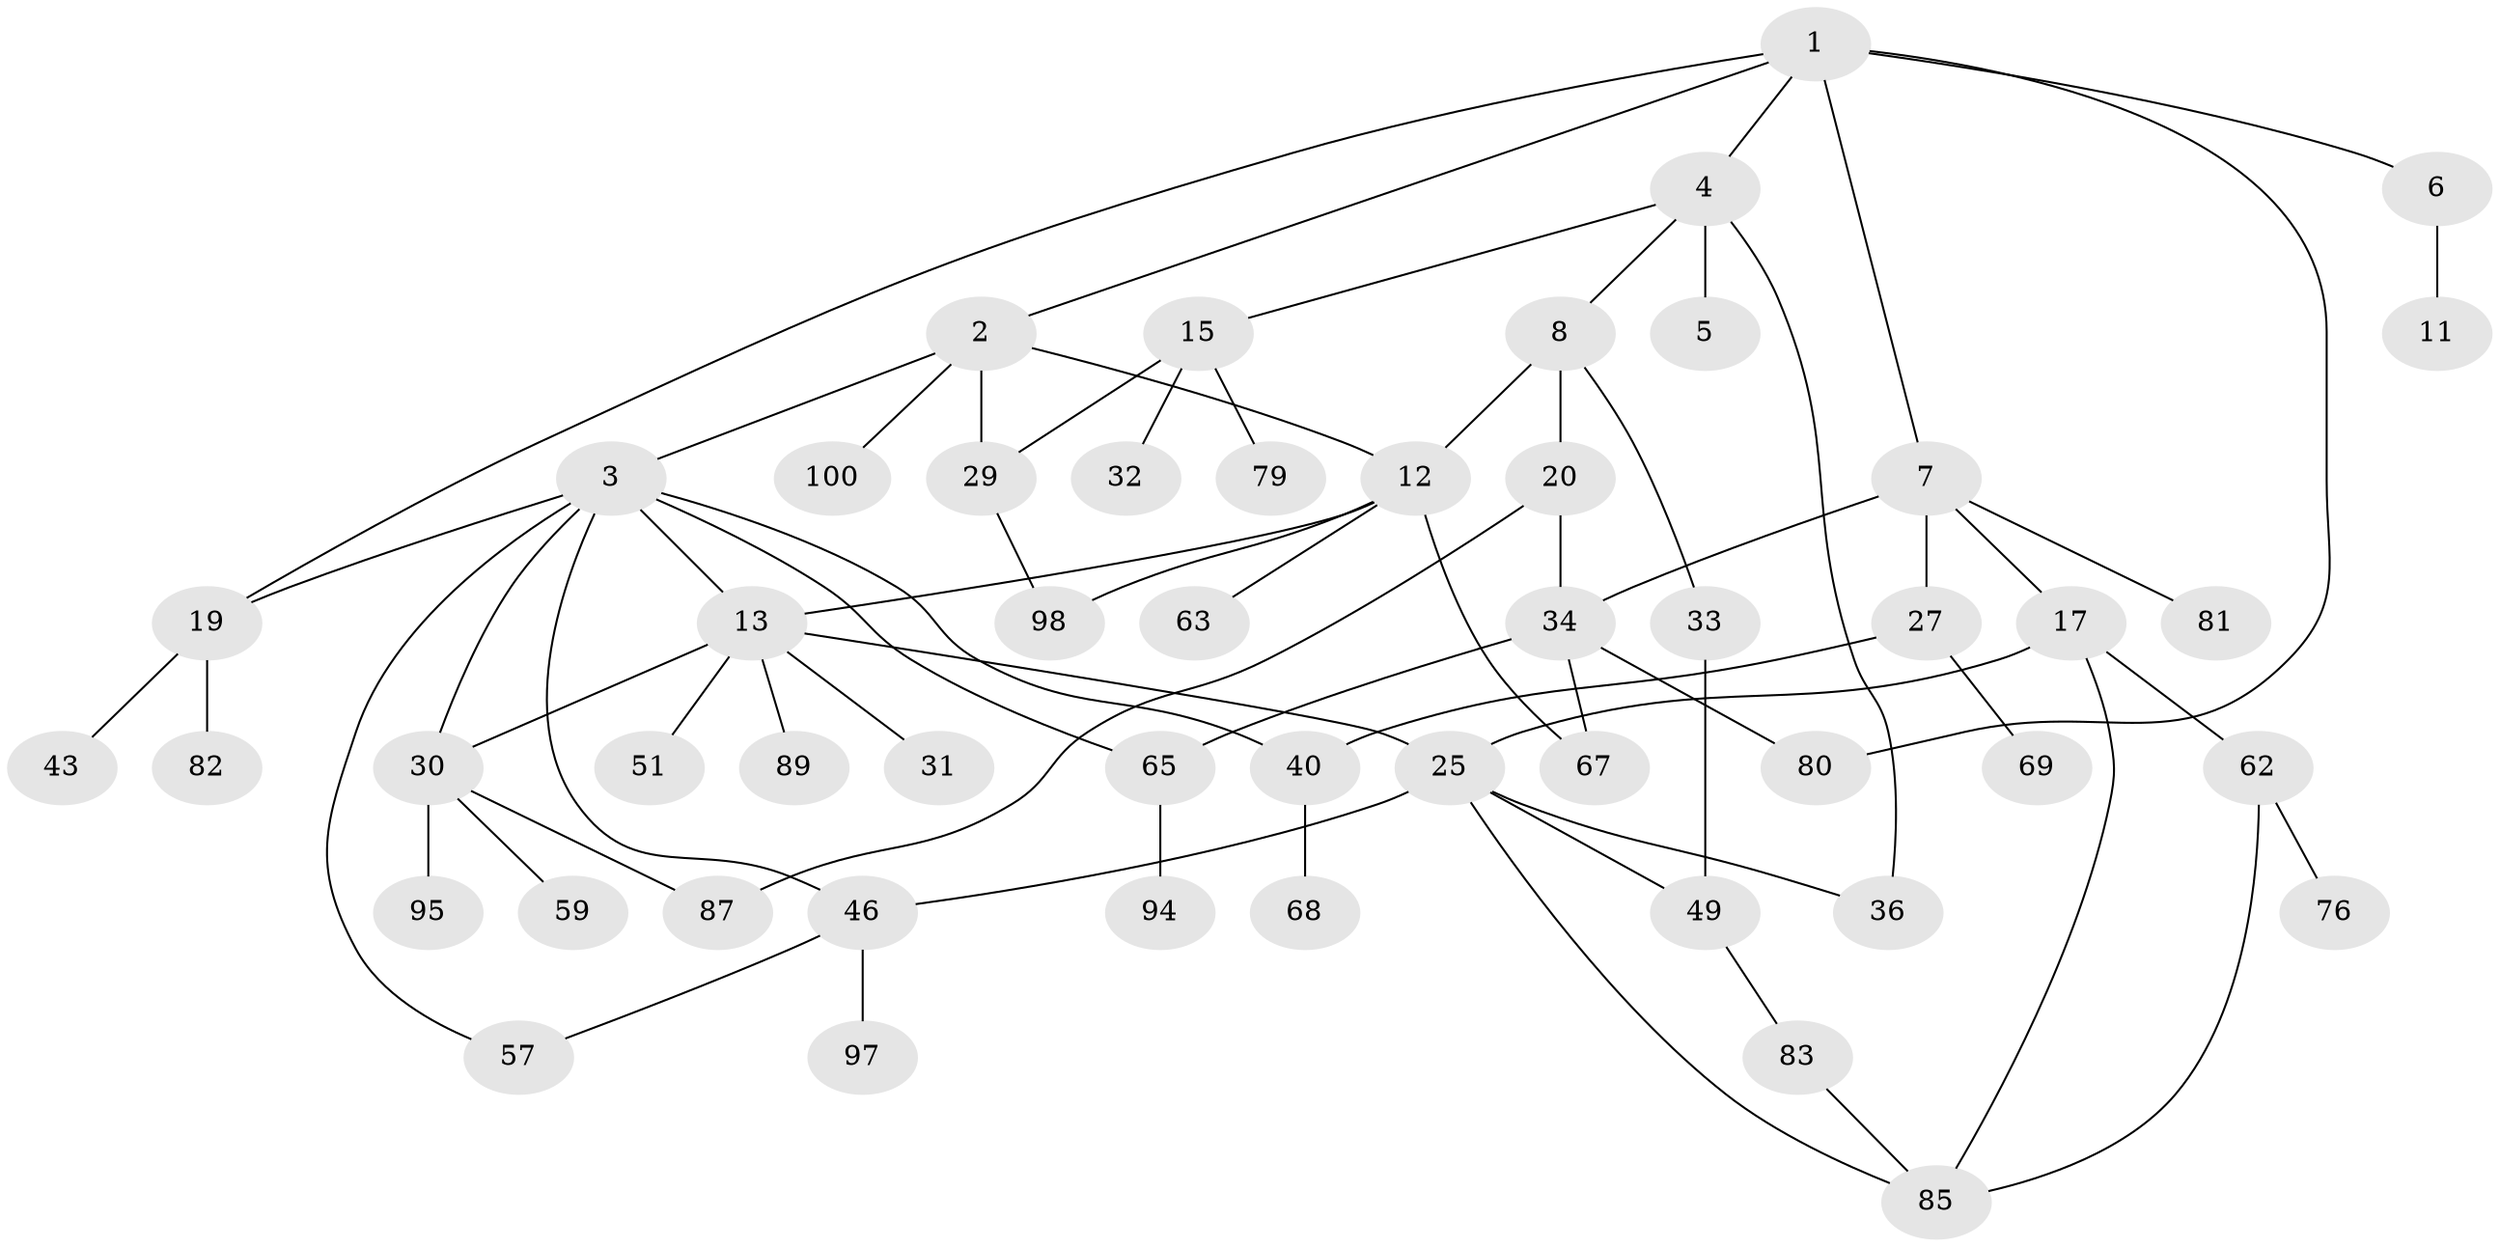 // original degree distribution, {6: 0.00980392156862745, 5: 0.058823529411764705, 4: 0.14705882352941177, 1: 0.3235294117647059, 2: 0.23529411764705882, 3: 0.22549019607843138}
// Generated by graph-tools (version 1.1) at 2025/13/03/09/25 04:13:23]
// undirected, 51 vertices, 70 edges
graph export_dot {
graph [start="1"]
  node [color=gray90,style=filled];
  1;
  2;
  3 [super="+42+10+9"];
  4;
  5;
  6;
  7 [super="+55"];
  8 [super="+21"];
  11 [super="+84+71+14"];
  12 [super="+90+58+37+16"];
  13 [super="+77+23+22"];
  15 [super="+66+18"];
  17 [super="+41"];
  19 [super="+28"];
  20;
  25 [super="+26"];
  27 [super="+52"];
  29;
  30 [super="+53"];
  31;
  32;
  33;
  34 [super="+74"];
  36;
  40 [super="+50"];
  43;
  46 [super="+92"];
  49 [super="+75+70+99"];
  51;
  57 [super="+64"];
  59;
  62;
  63;
  65 [super="+73+91"];
  67 [super="+78"];
  68;
  69;
  76 [super="+101"];
  79;
  80;
  81;
  82;
  83;
  85;
  87;
  89;
  94;
  95;
  97;
  98;
  100;
  1 -- 2;
  1 -- 4;
  1 -- 6;
  1 -- 7;
  1 -- 19;
  1 -- 80;
  2 -- 3;
  2 -- 12;
  2 -- 100;
  2 -- 29;
  3 -- 19;
  3 -- 65;
  3 -- 46;
  3 -- 40;
  3 -- 57;
  3 -- 13;
  3 -- 30;
  4 -- 5;
  4 -- 8;
  4 -- 15;
  4 -- 36;
  6 -- 11;
  7 -- 17;
  7 -- 27;
  7 -- 81;
  7 -- 34;
  8 -- 20;
  8 -- 12 [weight=2];
  8 -- 33;
  12 -- 63 [weight=2];
  12 -- 98;
  12 -- 67;
  12 -- 13;
  13 -- 89;
  13 -- 25;
  13 -- 31;
  13 -- 51;
  13 -- 30;
  15 -- 29;
  15 -- 32;
  15 -- 79;
  17 -- 85;
  17 -- 62;
  17 -- 25;
  19 -- 43;
  19 -- 82;
  20 -- 34;
  20 -- 87;
  25 -- 49;
  25 -- 36;
  25 -- 85;
  25 -- 46;
  27 -- 40;
  27 -- 69;
  29 -- 98;
  30 -- 59;
  30 -- 87;
  30 -- 95;
  33 -- 49;
  34 -- 65;
  34 -- 80;
  34 -- 67;
  40 -- 68;
  46 -- 57;
  46 -- 97;
  49 -- 83;
  62 -- 76;
  62 -- 85;
  65 -- 94;
  83 -- 85;
}
